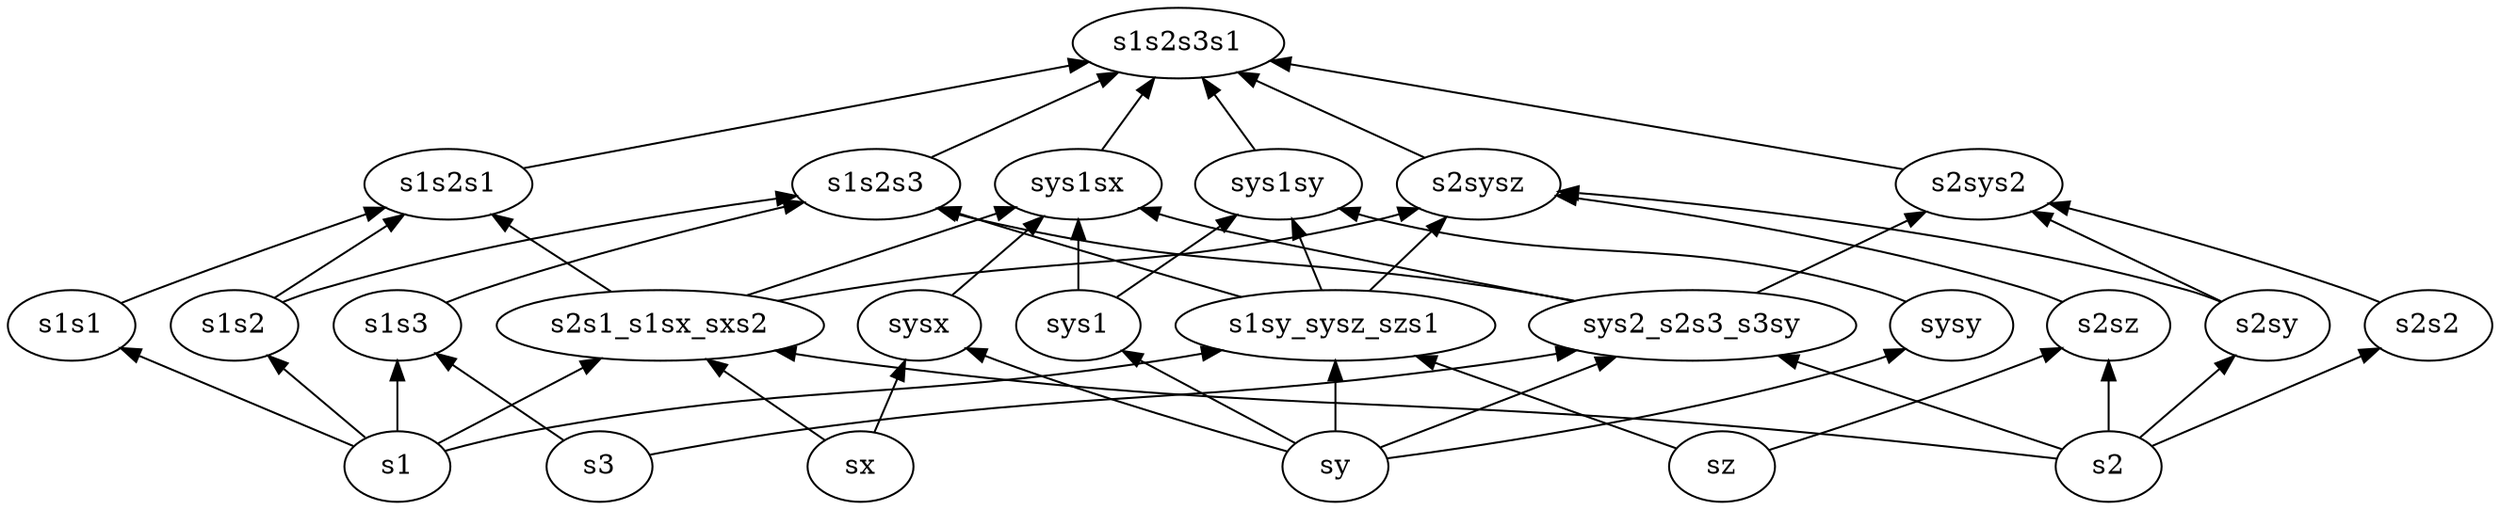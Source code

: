 strict digraph a3 {
	rankdir="BT";

	s1s2s3s1;

	s1s2s3;
	s2sysz; // Gamma-orbit
	sys1sx;

	s1s2s1; 
	s2sys2; // Gamma-orbit
	sys1sy;

	s1s2;
	s2sy; // Gamma-orbit
	sys1;

	s1sy_sysz_szs1;
	s2s1_s1sx_sxs2; // Gamma-orbit
	sys2_s2s3_s3sy;

	s1s3;
	s2sz; // Gamma-orbit
	sysx;

	sys2_s2s3_s3sy;
	s1sy_sysz_szs1; // Gamma-orbit
	s2s1_s1sx_sxs2;

	s1s1;
	s2s2; // Gamma-orbit
	sysy;
	// s2s1; (Duplicate from above)

	s1;
	s2;
	s3;
	sx;
	sy;
	sz;

	s1s2s1, s1s2s3 -> s1s2s3s1;
	s2sys2, s2sysz -> s1s2s3s1;  // Gamma-orbit
	sys1sy, sys1sx -> s1s2s3s1;

	s1s2, s1sy_sysz_szs1, s1s3, sys2_s2s3_s3sy -> s1s2s3;
	s2sy, s2s1_s1sx_sxs2, s2sz, s1sy_sysz_szs1 -> s2sysz; // Gamma-orbit
	sys1, sys2_s2s3_s3sy, sysx, s2s1_s1sx_sxs2 -> sys1sx;

	s1s2, s1s1, s2s1_s1sx_sxs2 -> s1s2s1;
	s2sy, s2s2, sys2_s2s3_s3sy -> s2sys2; // Gamma-orbit
	sys1, sysy, s1sy_sysz_szs1 -> sys1sy;

	s1 -> s1s2;
	s2 -> s2sy; // Gamma-orbit
	sy -> sys1;

	s1,sz,sy -> s1sy_sysz_szs1;
	s2,sx,s1 -> s2s1_s1sx_sxs2; // Gamma-orbit
	sy,s3,s2 -> sys2_s2s3_s3sy;

	s1,s3 -> s1s3;
	s2, sz -> s2sz; // Gamma-orbit
	sy, sx -> sysx;

	s2, s3, sy -> sys2_s2s3_s3sy;
	sy, sz, s1 -> s1sy_sysz_szs1; // Gamma-orbit
	s1, sx, s2 -> s2s1_s1sx_sxs2;

	s1 -> s1s1;
	s2 -> s2s2; // Gamma-orbit
	sy -> sysy;

	s1, s2, sx -> s2s1_s1sx_sxs2;
	s2, sy, s3 -> sys2_s2s3_s3sy; // Gamma-orbit
	sy, s1, sz -> s1sy_sysz_szs1;
}
